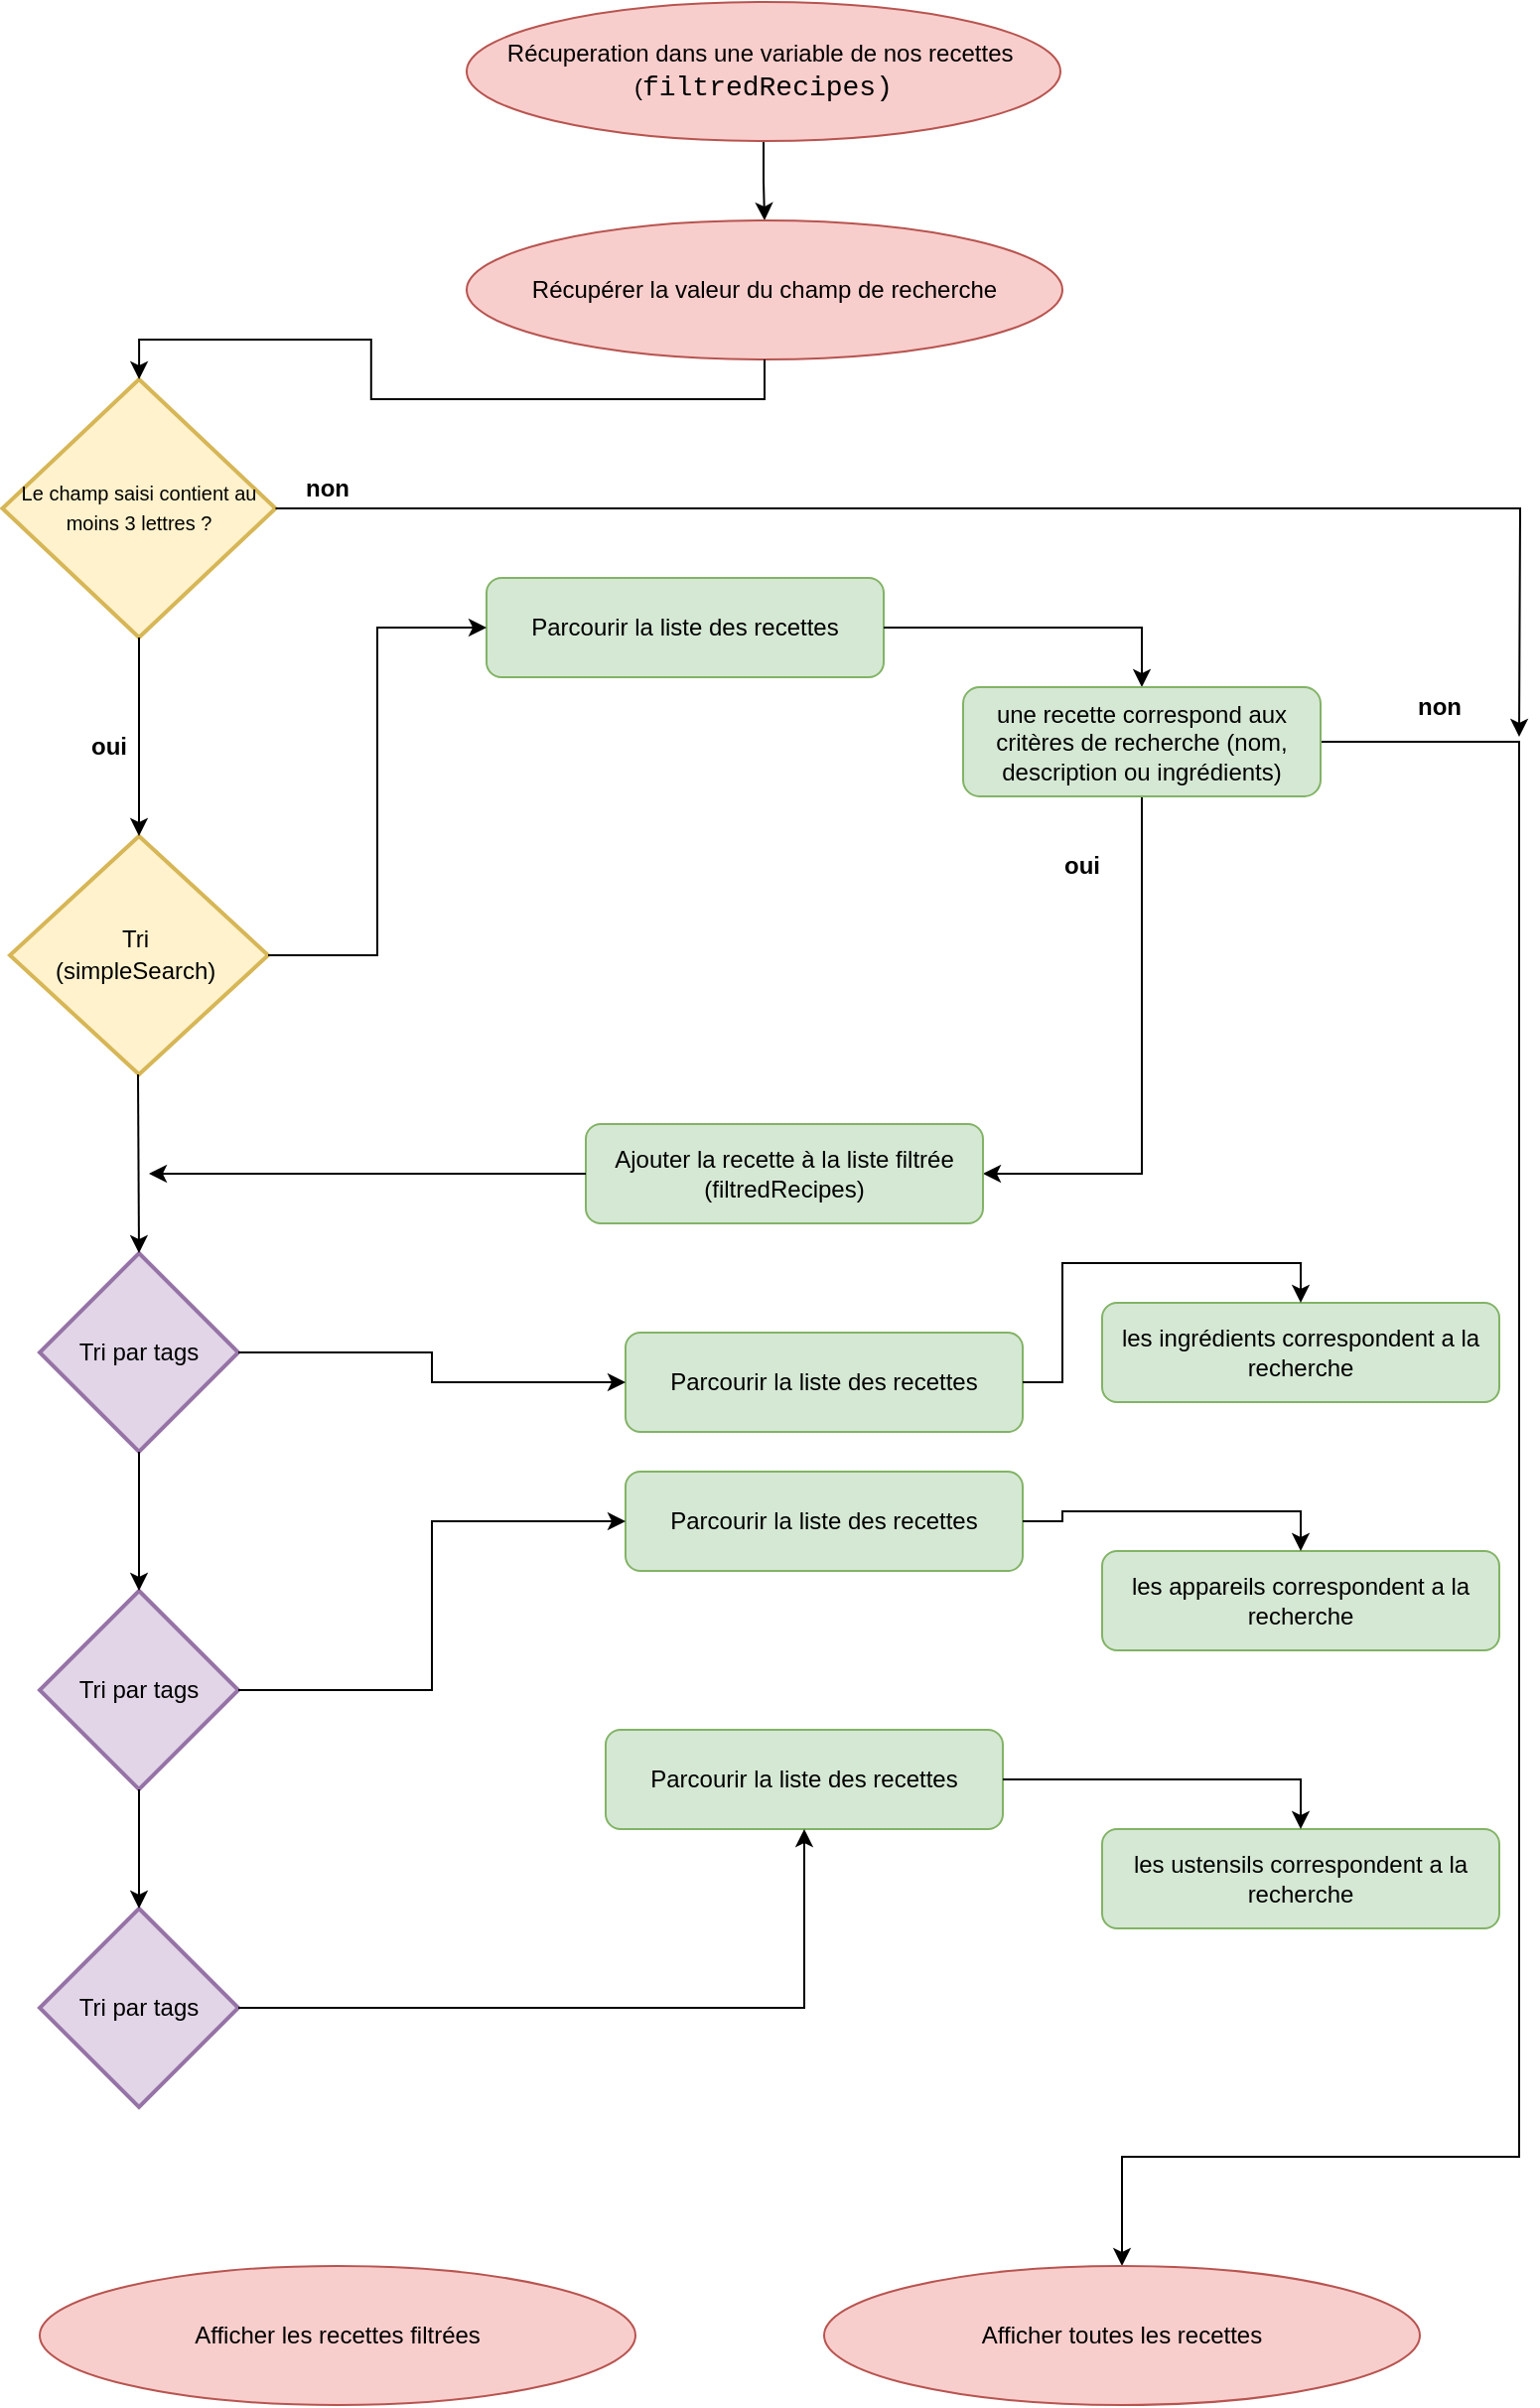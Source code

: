 <mxfile version="24.7.7">
  <diagram name="Page-1" id="bNC2osO-0UD0eH5T5UtU">
    <mxGraphModel dx="1434" dy="772" grid="1" gridSize="10" guides="1" tooltips="1" connect="1" arrows="1" fold="1" page="1" pageScale="1" pageWidth="827" pageHeight="1169" math="0" shadow="0">
      <root>
        <mxCell id="0" />
        <mxCell id="1" parent="0" />
        <mxCell id="T13Xj2oGxBEjyDfUvXET-7" value="" style="edgeStyle=orthogonalEdgeStyle;rounded=0;hachureGap=4;orthogonalLoop=1;jettySize=auto;html=1;fontFamily=Architects Daughter;fontSource=https%3A%2F%2Ffonts.googleapis.com%2Fcss%3Ffamily%3DArchitects%2BDaughter;" edge="1" parent="1" source="T13Xj2oGxBEjyDfUvXET-5" target="T13Xj2oGxBEjyDfUvXET-6">
          <mxGeometry relative="1" as="geometry" />
        </mxCell>
        <mxCell id="T13Xj2oGxBEjyDfUvXET-5" value="&lt;font face=&quot;Helvetica&quot;&gt;Récuperation dans une variable de nos recettes&amp;nbsp;&lt;/font&gt;&lt;div&gt;&lt;font style=&quot;&quot; face=&quot;Helvetica&quot;&gt;(&lt;/font&gt;&lt;span style=&quot;font-family: CommitMonoV138, Consolas, &amp;quot;Courier New&amp;quot;, monospace; font-size: 14px; white-space: pre;&quot;&gt;filtredRecipes)&lt;/span&gt;&lt;/div&gt;" style="ellipse;whiteSpace=wrap;html=1;hachureGap=4;fontFamily=Architects Daughter;fontSource=https%3A%2F%2Ffonts.googleapis.com%2Fcss%3Ffamily%3DArchitects%2BDaughter;fillColor=#f8cecc;strokeColor=#b85450;" vertex="1" parent="1">
          <mxGeometry x="270" y="20" width="299" height="70" as="geometry" />
        </mxCell>
        <mxCell id="T13Xj2oGxBEjyDfUvXET-6" value="&lt;font face=&quot;Helvetica&quot;&gt;Récupérer la valeur du champ de recherche&lt;/font&gt;" style="ellipse;whiteSpace=wrap;html=1;hachureGap=4;fontFamily=Architects Daughter;fontSource=https%3A%2F%2Ffonts.googleapis.com%2Fcss%3Ffamily%3DArchitects%2BDaughter;fillColor=#f8cecc;strokeColor=#b85450;" vertex="1" parent="1">
          <mxGeometry x="270" y="130" width="300" height="70" as="geometry" />
        </mxCell>
        <mxCell id="T13Xj2oGxBEjyDfUvXET-8" value="&lt;font face=&quot;Helvetica&quot;&gt;Tri&amp;nbsp;&lt;/font&gt;&lt;div&gt;&lt;font face=&quot;Helvetica&quot;&gt;(simpleSearch)&amp;nbsp;&lt;/font&gt;&lt;/div&gt;" style="strokeWidth=2;html=1;shape=mxgraph.flowchart.decision;whiteSpace=wrap;hachureGap=4;fontFamily=Architects Daughter;fontSource=https%3A%2F%2Ffonts.googleapis.com%2Fcss%3Ffamily%3DArchitects%2BDaughter;fillColor=#fff2cc;strokeColor=#d6b656;" vertex="1" parent="1">
          <mxGeometry x="40" y="440" width="130" height="120" as="geometry" />
        </mxCell>
        <mxCell id="T13Xj2oGxBEjyDfUvXET-9" value="&lt;font face=&quot;Helvetica&quot;&gt;Tri par tags&lt;/font&gt;" style="strokeWidth=2;html=1;shape=mxgraph.flowchart.decision;whiteSpace=wrap;hachureGap=4;fontFamily=Architects Daughter;fontSource=https%3A%2F%2Ffonts.googleapis.com%2Fcss%3Ffamily%3DArchitects%2BDaughter;fillColor=#e1d5e7;strokeColor=#9673a6;" vertex="1" parent="1">
          <mxGeometry x="55" y="650" width="100" height="100" as="geometry" />
        </mxCell>
        <mxCell id="T13Xj2oGxBEjyDfUvXET-10" value="&lt;span style=&quot;font-family: Helvetica;&quot;&gt;Tri par tags&lt;/span&gt;" style="strokeWidth=2;html=1;shape=mxgraph.flowchart.decision;whiteSpace=wrap;hachureGap=4;fontFamily=Architects Daughter;fontSource=https%3A%2F%2Ffonts.googleapis.com%2Fcss%3Ffamily%3DArchitects%2BDaughter;fillColor=#e1d5e7;strokeColor=#9673a6;" vertex="1" parent="1">
          <mxGeometry x="55" y="820" width="100" height="100" as="geometry" />
        </mxCell>
        <mxCell id="T13Xj2oGxBEjyDfUvXET-11" value="&lt;span style=&quot;font-family: Helvetica;&quot;&gt;Tri par tags&lt;/span&gt;" style="strokeWidth=2;html=1;shape=mxgraph.flowchart.decision;whiteSpace=wrap;hachureGap=4;fontFamily=Architects Daughter;fontSource=https%3A%2F%2Ffonts.googleapis.com%2Fcss%3Ffamily%3DArchitects%2BDaughter;fillColor=#e1d5e7;strokeColor=#9673a6;" vertex="1" parent="1">
          <mxGeometry x="55" y="980" width="100" height="100" as="geometry" />
        </mxCell>
        <mxCell id="T13Xj2oGxBEjyDfUvXET-13" value="Parcourir la liste des recettes" style="html=1;whiteSpace=wrap;hachureGap=4;fontFamily=Helvetica;rounded=1;strokeColor=#82b366;fillColor=#d5e8d4;" vertex="1" parent="1">
          <mxGeometry x="280" y="310" width="200" height="50" as="geometry" />
        </mxCell>
        <mxCell id="T13Xj2oGxBEjyDfUvXET-15" value="Parcourir la liste des recettes" style="html=1;whiteSpace=wrap;hachureGap=4;fontFamily=Helvetica;rounded=1;strokeColor=#82b366;fillColor=#d5e8d4;" vertex="1" parent="1">
          <mxGeometry x="350" y="760" width="200" height="50" as="geometry" />
        </mxCell>
        <mxCell id="T13Xj2oGxBEjyDfUvXET-16" value="Parcourir la liste des recettes" style="html=1;whiteSpace=wrap;hachureGap=4;fontFamily=Helvetica;rounded=1;strokeColor=#82b366;fillColor=#d5e8d4;" vertex="1" parent="1">
          <mxGeometry x="340" y="890" width="200" height="50" as="geometry" />
        </mxCell>
        <mxCell id="T13Xj2oGxBEjyDfUvXET-17" value="&lt;font style=&quot;font-size: 10px;&quot; face=&quot;Helvetica&quot;&gt;Le champ saisi contient au moins 3 lettres ?&lt;/font&gt;" style="strokeWidth=2;html=1;shape=mxgraph.flowchart.decision;whiteSpace=wrap;hachureGap=4;fontFamily=Architects Daughter;fontSource=https%3A%2F%2Ffonts.googleapis.com%2Fcss%3Ffamily%3DArchitects%2BDaughter;fillColor=#fff2cc;strokeColor=#d6b656;" vertex="1" parent="1">
          <mxGeometry x="36.25" y="210" width="137.5" height="130" as="geometry" />
        </mxCell>
        <mxCell id="T13Xj2oGxBEjyDfUvXET-18" value="" style="edgeStyle=orthogonalEdgeStyle;rounded=0;hachureGap=4;orthogonalLoop=1;jettySize=auto;html=1;fontFamily=Architects Daughter;fontSource=https%3A%2F%2Ffonts.googleapis.com%2Fcss%3Ffamily%3DArchitects%2BDaughter;exitX=0.5;exitY=1;exitDx=0;exitDy=0;" edge="1" parent="1" source="T13Xj2oGxBEjyDfUvXET-6" target="T13Xj2oGxBEjyDfUvXET-17">
          <mxGeometry relative="1" as="geometry">
            <mxPoint x="490" y="230" as="sourcePoint" />
            <mxPoint x="490" y="270" as="targetPoint" />
          </mxGeometry>
        </mxCell>
        <mxCell id="T13Xj2oGxBEjyDfUvXET-19" value="" style="edgeStyle=orthogonalEdgeStyle;rounded=0;hachureGap=4;orthogonalLoop=1;jettySize=auto;html=1;fontFamily=Architects Daughter;fontSource=https%3A%2F%2Ffonts.googleapis.com%2Fcss%3Ffamily%3DArchitects%2BDaughter;exitX=0.5;exitY=1;exitDx=0;exitDy=0;exitPerimeter=0;entryX=0.5;entryY=0;entryDx=0;entryDy=0;entryPerimeter=0;" edge="1" parent="1" source="T13Xj2oGxBEjyDfUvXET-17" target="T13Xj2oGxBEjyDfUvXET-8">
          <mxGeometry relative="1" as="geometry">
            <mxPoint x="180" y="380" as="sourcePoint" />
            <mxPoint x="180" y="420" as="targetPoint" />
          </mxGeometry>
        </mxCell>
        <mxCell id="T13Xj2oGxBEjyDfUvXET-20" value="&lt;font face=&quot;Helvetica&quot;&gt;&lt;b&gt;oui&lt;/b&gt;&lt;/font&gt;" style="text;strokeColor=none;align=center;fillColor=none;html=1;verticalAlign=middle;whiteSpace=wrap;rounded=0;fontFamily=Architects Daughter;fontSource=https%3A%2F%2Ffonts.googleapis.com%2Fcss%3Ffamily%3DArchitects%2BDaughter;" vertex="1" parent="1">
          <mxGeometry x="60" y="380" width="60" height="30" as="geometry" />
        </mxCell>
        <mxCell id="T13Xj2oGxBEjyDfUvXET-21" value="" style="edgeStyle=orthogonalEdgeStyle;rounded=0;hachureGap=4;orthogonalLoop=1;jettySize=auto;html=1;fontFamily=Architects Daughter;fontSource=https%3A%2F%2Ffonts.googleapis.com%2Fcss%3Ffamily%3DArchitects%2BDaughter;exitX=0.5;exitY=1;exitDx=0;exitDy=0;entryX=1;entryY=0.5;entryDx=0;entryDy=0;" edge="1" parent="1" source="T13Xj2oGxBEjyDfUvXET-26" target="T13Xj2oGxBEjyDfUvXET-41">
          <mxGeometry relative="1" as="geometry">
            <mxPoint x="130" y="380" as="sourcePoint" />
            <mxPoint x="520" y="490" as="targetPoint" />
          </mxGeometry>
        </mxCell>
        <mxCell id="T13Xj2oGxBEjyDfUvXET-22" value="" style="edgeStyle=orthogonalEdgeStyle;rounded=0;hachureGap=4;orthogonalLoop=1;jettySize=auto;html=1;fontFamily=Architects Daughter;fontSource=https%3A%2F%2Ffonts.googleapis.com%2Fcss%3Ffamily%3DArchitects%2BDaughter;exitX=1;exitY=0.5;exitDx=0;exitDy=0;entryX=0.5;entryY=0;entryDx=0;entryDy=0;" edge="1" parent="1" source="T13Xj2oGxBEjyDfUvXET-26" target="T13Xj2oGxBEjyDfUvXET-32">
          <mxGeometry relative="1" as="geometry">
            <mxPoint x="700" y="400" as="sourcePoint" />
            <mxPoint x="800" y="1100" as="targetPoint" />
            <Array as="points">
              <mxPoint x="800" y="393" />
              <mxPoint x="800" y="1105" />
              <mxPoint x="600" y="1105" />
            </Array>
          </mxGeometry>
        </mxCell>
        <mxCell id="T13Xj2oGxBEjyDfUvXET-23" value="" style="edgeStyle=orthogonalEdgeStyle;rounded=0;hachureGap=4;orthogonalLoop=1;jettySize=auto;html=1;fontFamily=Architects Daughter;fontSource=https%3A%2F%2Ffonts.googleapis.com%2Fcss%3Ffamily%3DArchitects%2BDaughter;exitX=1;exitY=0.5;exitDx=0;exitDy=0;entryX=0.5;entryY=0;entryDx=0;entryDy=0;" edge="1" parent="1" source="T13Xj2oGxBEjyDfUvXET-13" target="T13Xj2oGxBEjyDfUvXET-26">
          <mxGeometry relative="1" as="geometry">
            <mxPoint x="150" y="400" as="sourcePoint" />
            <mxPoint x="150" y="470" as="targetPoint" />
          </mxGeometry>
        </mxCell>
        <mxCell id="T13Xj2oGxBEjyDfUvXET-24" value="" style="edgeStyle=orthogonalEdgeStyle;rounded=0;hachureGap=4;orthogonalLoop=1;jettySize=auto;html=1;fontFamily=Architects Daughter;fontSource=https%3A%2F%2Ffonts.googleapis.com%2Fcss%3Ffamily%3DArchitects%2BDaughter;exitX=1;exitY=0.5;exitDx=0;exitDy=0;exitPerimeter=0;entryX=0;entryY=0.5;entryDx=0;entryDy=0;" edge="1" parent="1" source="T13Xj2oGxBEjyDfUvXET-8" target="T13Xj2oGxBEjyDfUvXET-13">
          <mxGeometry relative="1" as="geometry">
            <mxPoint x="240" y="420" as="sourcePoint" />
            <mxPoint x="240" y="490" as="targetPoint" />
          </mxGeometry>
        </mxCell>
        <mxCell id="T13Xj2oGxBEjyDfUvXET-26" value="une recette correspond aux critères de recherche (nom, description ou ingrédients)" style="html=1;whiteSpace=wrap;hachureGap=4;fontFamily=Helvetica;rounded=1;strokeColor=#82b366;fillColor=#d5e8d4;" vertex="1" parent="1">
          <mxGeometry x="520" y="365" width="180" height="55" as="geometry" />
        </mxCell>
        <mxCell id="T13Xj2oGxBEjyDfUvXET-29" value="&lt;font face=&quot;Helvetica&quot;&gt;&lt;b&gt;non&lt;/b&gt;&lt;/font&gt;" style="text;strokeColor=none;align=center;fillColor=none;html=1;verticalAlign=middle;whiteSpace=wrap;rounded=0;fontFamily=Architects Daughter;fontSource=https%3A%2F%2Ffonts.googleapis.com%2Fcss%3Ffamily%3DArchitects%2BDaughter;" vertex="1" parent="1">
          <mxGeometry x="730" y="360" width="60" height="30" as="geometry" />
        </mxCell>
        <mxCell id="T13Xj2oGxBEjyDfUvXET-32" value="&lt;font face=&quot;Helvetica&quot;&gt;Afficher toutes les recettes&lt;/font&gt;" style="ellipse;whiteSpace=wrap;html=1;hachureGap=4;fontFamily=Architects Daughter;fontSource=https%3A%2F%2Ffonts.googleapis.com%2Fcss%3Ffamily%3DArchitects%2BDaughter;fillColor=#f8cecc;strokeColor=#b85450;" vertex="1" parent="1">
          <mxGeometry x="450" y="1160" width="300" height="70" as="geometry" />
        </mxCell>
        <mxCell id="T13Xj2oGxBEjyDfUvXET-33" value="&lt;font face=&quot;Helvetica&quot;&gt;Afficher les recettes filtrées&lt;/font&gt;" style="ellipse;whiteSpace=wrap;html=1;hachureGap=4;fontFamily=Architects Daughter;fontSource=https%3A%2F%2Ffonts.googleapis.com%2Fcss%3Ffamily%3DArchitects%2BDaughter;fillColor=#f8cecc;strokeColor=#b85450;" vertex="1" parent="1">
          <mxGeometry x="55" y="1160" width="300" height="70" as="geometry" />
        </mxCell>
        <mxCell id="T13Xj2oGxBEjyDfUvXET-34" value="Parcourir la liste des recettes" style="html=1;whiteSpace=wrap;hachureGap=4;fontFamily=Helvetica;rounded=1;strokeColor=#82b366;fillColor=#d5e8d4;" vertex="1" parent="1">
          <mxGeometry x="350" y="690" width="200" height="50" as="geometry" />
        </mxCell>
        <mxCell id="T13Xj2oGxBEjyDfUvXET-36" value="les ustensils correspondent a la recherche" style="html=1;whiteSpace=wrap;hachureGap=4;fontFamily=Helvetica;rounded=1;strokeColor=#82b366;fillColor=#d5e8d4;" vertex="1" parent="1">
          <mxGeometry x="590" y="940" width="200" height="50" as="geometry" />
        </mxCell>
        <mxCell id="T13Xj2oGxBEjyDfUvXET-37" value="les ingrédients correspondent a la recherche" style="html=1;whiteSpace=wrap;hachureGap=4;fontFamily=Helvetica;rounded=1;strokeColor=#82b366;fillColor=#d5e8d4;" vertex="1" parent="1">
          <mxGeometry x="590" y="675" width="200" height="50" as="geometry" />
        </mxCell>
        <mxCell id="T13Xj2oGxBEjyDfUvXET-38" value="les appareils correspondent a la recherche" style="html=1;whiteSpace=wrap;hachureGap=4;fontFamily=Helvetica;rounded=1;strokeColor=#82b366;fillColor=#d5e8d4;" vertex="1" parent="1">
          <mxGeometry x="590" y="800" width="200" height="50" as="geometry" />
        </mxCell>
        <mxCell id="T13Xj2oGxBEjyDfUvXET-39" value="" style="edgeStyle=orthogonalEdgeStyle;rounded=0;hachureGap=4;orthogonalLoop=1;jettySize=auto;html=1;fontFamily=Architects Daughter;fontSource=https%3A%2F%2Ffonts.googleapis.com%2Fcss%3Ffamily%3DArchitects%2BDaughter;exitX=1;exitY=0.5;exitDx=0;exitDy=0;exitPerimeter=0;" edge="1" parent="1" source="T13Xj2oGxBEjyDfUvXET-17">
          <mxGeometry relative="1" as="geometry">
            <mxPoint x="210" y="281" as="sourcePoint" />
            <mxPoint x="800" y="390" as="targetPoint" />
          </mxGeometry>
        </mxCell>
        <mxCell id="T13Xj2oGxBEjyDfUvXET-41" value="Ajouter la recette à la liste filtrée (filtredRecipes)" style="html=1;whiteSpace=wrap;hachureGap=4;fontFamily=Helvetica;rounded=1;strokeColor=#82b366;fillColor=#d5e8d4;" vertex="1" parent="1">
          <mxGeometry x="330" y="585" width="200" height="50" as="geometry" />
        </mxCell>
        <mxCell id="T13Xj2oGxBEjyDfUvXET-42" value="&lt;font face=&quot;Helvetica&quot;&gt;&lt;b&gt;oui&lt;/b&gt;&lt;/font&gt;" style="text;strokeColor=none;align=center;fillColor=none;html=1;verticalAlign=middle;whiteSpace=wrap;rounded=0;fontFamily=Architects Daughter;fontSource=https%3A%2F%2Ffonts.googleapis.com%2Fcss%3Ffamily%3DArchitects%2BDaughter;" vertex="1" parent="1">
          <mxGeometry x="550" y="440" width="60" height="30" as="geometry" />
        </mxCell>
        <mxCell id="T13Xj2oGxBEjyDfUvXET-44" value="&lt;font face=&quot;Helvetica&quot;&gt;&lt;b&gt;non&lt;/b&gt;&lt;/font&gt;" style="text;strokeColor=none;align=center;fillColor=none;html=1;verticalAlign=middle;whiteSpace=wrap;rounded=0;fontFamily=Architects Daughter;fontSource=https%3A%2F%2Ffonts.googleapis.com%2Fcss%3Ffamily%3DArchitects%2BDaughter;" vertex="1" parent="1">
          <mxGeometry x="170" y="250" width="60" height="30" as="geometry" />
        </mxCell>
        <mxCell id="T13Xj2oGxBEjyDfUvXET-46" value="" style="edgeStyle=orthogonalEdgeStyle;rounded=0;hachureGap=4;orthogonalLoop=1;jettySize=auto;html=1;fontFamily=Architects Daughter;fontSource=https%3A%2F%2Ffonts.googleapis.com%2Fcss%3Ffamily%3DArchitects%2BDaughter;exitX=0.5;exitY=1;exitDx=0;exitDy=0;exitPerimeter=0;entryX=0.5;entryY=0;entryDx=0;entryDy=0;entryPerimeter=0;" edge="1" parent="1" target="T13Xj2oGxBEjyDfUvXET-9">
          <mxGeometry relative="1" as="geometry">
            <mxPoint x="104.5" y="560" as="sourcePoint" />
            <mxPoint x="104.5" y="660" as="targetPoint" />
          </mxGeometry>
        </mxCell>
        <mxCell id="T13Xj2oGxBEjyDfUvXET-48" value="" style="edgeStyle=orthogonalEdgeStyle;rounded=0;hachureGap=4;orthogonalLoop=1;jettySize=auto;html=1;fontFamily=Architects Daughter;fontSource=https%3A%2F%2Ffonts.googleapis.com%2Fcss%3Ffamily%3DArchitects%2BDaughter;exitX=0;exitY=0.5;exitDx=0;exitDy=0;" edge="1" parent="1" source="T13Xj2oGxBEjyDfUvXET-41">
          <mxGeometry relative="1" as="geometry">
            <mxPoint x="240" y="550" as="sourcePoint" />
            <mxPoint x="110" y="610" as="targetPoint" />
            <Array as="points">
              <mxPoint x="320" y="610" />
              <mxPoint x="215" y="610" />
              <mxPoint x="215" y="611" />
            </Array>
          </mxGeometry>
        </mxCell>
        <mxCell id="T13Xj2oGxBEjyDfUvXET-49" value="" style="edgeStyle=orthogonalEdgeStyle;rounded=0;hachureGap=4;orthogonalLoop=1;jettySize=auto;html=1;fontFamily=Architects Daughter;fontSource=https%3A%2F%2Ffonts.googleapis.com%2Fcss%3Ffamily%3DArchitects%2BDaughter;exitX=1;exitY=0.5;exitDx=0;exitDy=0;exitPerimeter=0;entryX=0;entryY=0.5;entryDx=0;entryDy=0;" edge="1" parent="1" source="T13Xj2oGxBEjyDfUvXET-9" target="T13Xj2oGxBEjyDfUvXET-34">
          <mxGeometry relative="1" as="geometry">
            <mxPoint x="173.75" y="715" as="sourcePoint" />
            <mxPoint x="280" y="690" as="targetPoint" />
          </mxGeometry>
        </mxCell>
        <mxCell id="T13Xj2oGxBEjyDfUvXET-50" value="" style="edgeStyle=orthogonalEdgeStyle;rounded=0;hachureGap=4;orthogonalLoop=1;jettySize=auto;html=1;fontFamily=Architects Daughter;fontSource=https%3A%2F%2Ffonts.googleapis.com%2Fcss%3Ffamily%3DArchitects%2BDaughter;exitX=1;exitY=0.5;exitDx=0;exitDy=0;exitPerimeter=0;entryX=0;entryY=0.5;entryDx=0;entryDy=0;" edge="1" parent="1" source="T13Xj2oGxBEjyDfUvXET-10" target="T13Xj2oGxBEjyDfUvXET-15">
          <mxGeometry relative="1" as="geometry">
            <mxPoint x="165" y="710" as="sourcePoint" />
            <mxPoint x="360" y="725" as="targetPoint" />
          </mxGeometry>
        </mxCell>
        <mxCell id="T13Xj2oGxBEjyDfUvXET-51" value="" style="edgeStyle=orthogonalEdgeStyle;rounded=0;hachureGap=4;orthogonalLoop=1;jettySize=auto;html=1;fontFamily=Architects Daughter;fontSource=https%3A%2F%2Ffonts.googleapis.com%2Fcss%3Ffamily%3DArchitects%2BDaughter;exitX=1;exitY=0.5;exitDx=0;exitDy=0;exitPerimeter=0;" edge="1" parent="1" source="T13Xj2oGxBEjyDfUvXET-11" target="T13Xj2oGxBEjyDfUvXET-16">
          <mxGeometry relative="1" as="geometry">
            <mxPoint x="170" y="860" as="sourcePoint" />
            <mxPoint x="360" y="795" as="targetPoint" />
          </mxGeometry>
        </mxCell>
        <mxCell id="T13Xj2oGxBEjyDfUvXET-52" value="" style="edgeStyle=orthogonalEdgeStyle;rounded=0;hachureGap=4;orthogonalLoop=1;jettySize=auto;html=1;fontFamily=Architects Daughter;fontSource=https%3A%2F%2Ffonts.googleapis.com%2Fcss%3Ffamily%3DArchitects%2BDaughter;exitX=0.5;exitY=1;exitDx=0;exitDy=0;exitPerimeter=0;entryX=0.5;entryY=0;entryDx=0;entryDy=0;entryPerimeter=0;" edge="1" parent="1" source="T13Xj2oGxBEjyDfUvXET-9" target="T13Xj2oGxBEjyDfUvXET-10">
          <mxGeometry relative="1" as="geometry">
            <mxPoint x="180" y="770" as="sourcePoint" />
            <mxPoint x="180.5" y="860" as="targetPoint" />
          </mxGeometry>
        </mxCell>
        <mxCell id="T13Xj2oGxBEjyDfUvXET-53" value="" style="edgeStyle=orthogonalEdgeStyle;rounded=0;hachureGap=4;orthogonalLoop=1;jettySize=auto;html=1;fontFamily=Architects Daughter;fontSource=https%3A%2F%2Ffonts.googleapis.com%2Fcss%3Ffamily%3DArchitects%2BDaughter;exitX=0.5;exitY=1;exitDx=0;exitDy=0;exitPerimeter=0;entryX=0.5;entryY=0;entryDx=0;entryDy=0;entryPerimeter=0;" edge="1" parent="1" source="T13Xj2oGxBEjyDfUvXET-10" target="T13Xj2oGxBEjyDfUvXET-11">
          <mxGeometry relative="1" as="geometry">
            <mxPoint x="124.5" y="580" as="sourcePoint" />
            <mxPoint x="125" y="670" as="targetPoint" />
          </mxGeometry>
        </mxCell>
        <mxCell id="T13Xj2oGxBEjyDfUvXET-54" value="" style="edgeStyle=orthogonalEdgeStyle;rounded=0;hachureGap=4;orthogonalLoop=1;jettySize=auto;html=1;fontFamily=Architects Daughter;fontSource=https%3A%2F%2Ffonts.googleapis.com%2Fcss%3Ffamily%3DArchitects%2BDaughter;exitX=1;exitY=0.5;exitDx=0;exitDy=0;entryX=0.5;entryY=0;entryDx=0;entryDy=0;" edge="1" parent="1" source="T13Xj2oGxBEjyDfUvXET-34" target="T13Xj2oGxBEjyDfUvXET-37">
          <mxGeometry relative="1" as="geometry">
            <mxPoint x="620" y="580" as="sourcePoint" />
            <mxPoint x="760" y="625" as="targetPoint" />
          </mxGeometry>
        </mxCell>
        <mxCell id="T13Xj2oGxBEjyDfUvXET-55" value="" style="edgeStyle=orthogonalEdgeStyle;rounded=0;hachureGap=4;orthogonalLoop=1;jettySize=auto;html=1;fontFamily=Architects Daughter;fontSource=https%3A%2F%2Ffonts.googleapis.com%2Fcss%3Ffamily%3DArchitects%2BDaughter;exitX=1;exitY=0.5;exitDx=0;exitDy=0;entryX=0.5;entryY=0;entryDx=0;entryDy=0;" edge="1" parent="1" source="T13Xj2oGxBEjyDfUvXET-15" target="T13Xj2oGxBEjyDfUvXET-38">
          <mxGeometry relative="1" as="geometry">
            <mxPoint x="570" y="760" as="sourcePoint" />
            <mxPoint x="700" y="790" as="targetPoint" />
          </mxGeometry>
        </mxCell>
        <mxCell id="T13Xj2oGxBEjyDfUvXET-56" value="" style="edgeStyle=orthogonalEdgeStyle;rounded=0;hachureGap=4;orthogonalLoop=1;jettySize=auto;html=1;fontFamily=Architects Daughter;fontSource=https%3A%2F%2Ffonts.googleapis.com%2Fcss%3Ffamily%3DArchitects%2BDaughter;exitX=1;exitY=0.5;exitDx=0;exitDy=0;entryX=0.5;entryY=0;entryDx=0;entryDy=0;" edge="1" parent="1" source="T13Xj2oGxBEjyDfUvXET-16" target="T13Xj2oGxBEjyDfUvXET-36">
          <mxGeometry relative="1" as="geometry">
            <mxPoint x="569" y="890" as="sourcePoint" />
            <mxPoint x="699" y="920" as="targetPoint" />
          </mxGeometry>
        </mxCell>
      </root>
    </mxGraphModel>
  </diagram>
</mxfile>
